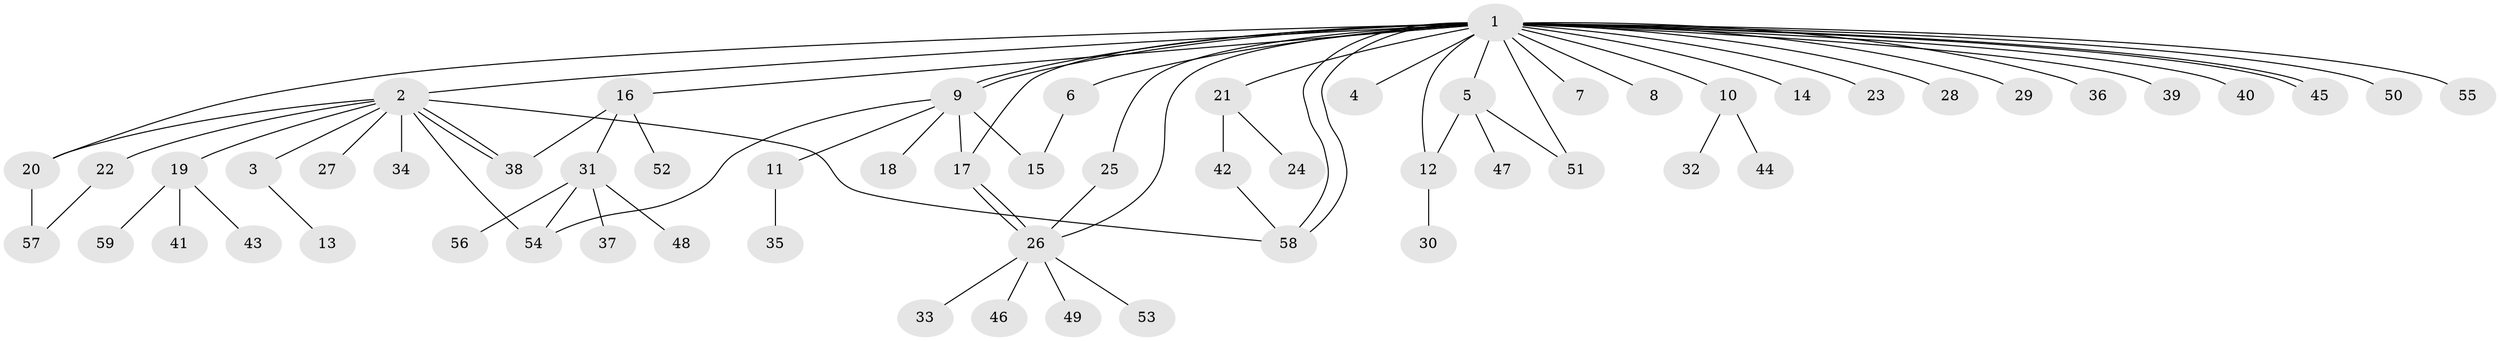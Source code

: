 // Generated by graph-tools (version 1.1) at 2025/47/03/09/25 04:47:19]
// undirected, 59 vertices, 76 edges
graph export_dot {
graph [start="1"]
  node [color=gray90,style=filled];
  1;
  2;
  3;
  4;
  5;
  6;
  7;
  8;
  9;
  10;
  11;
  12;
  13;
  14;
  15;
  16;
  17;
  18;
  19;
  20;
  21;
  22;
  23;
  24;
  25;
  26;
  27;
  28;
  29;
  30;
  31;
  32;
  33;
  34;
  35;
  36;
  37;
  38;
  39;
  40;
  41;
  42;
  43;
  44;
  45;
  46;
  47;
  48;
  49;
  50;
  51;
  52;
  53;
  54;
  55;
  56;
  57;
  58;
  59;
  1 -- 2;
  1 -- 4;
  1 -- 5;
  1 -- 6;
  1 -- 7;
  1 -- 8;
  1 -- 9;
  1 -- 9;
  1 -- 10;
  1 -- 12;
  1 -- 14;
  1 -- 16;
  1 -- 17;
  1 -- 20;
  1 -- 21;
  1 -- 23;
  1 -- 25;
  1 -- 26;
  1 -- 28;
  1 -- 29;
  1 -- 36;
  1 -- 39;
  1 -- 40;
  1 -- 45;
  1 -- 45;
  1 -- 50;
  1 -- 51;
  1 -- 55;
  1 -- 58;
  1 -- 58;
  2 -- 3;
  2 -- 19;
  2 -- 20;
  2 -- 22;
  2 -- 27;
  2 -- 34;
  2 -- 38;
  2 -- 38;
  2 -- 54;
  2 -- 58;
  3 -- 13;
  5 -- 12;
  5 -- 47;
  5 -- 51;
  6 -- 15;
  9 -- 11;
  9 -- 15;
  9 -- 17;
  9 -- 18;
  9 -- 54;
  10 -- 32;
  10 -- 44;
  11 -- 35;
  12 -- 30;
  16 -- 31;
  16 -- 38;
  16 -- 52;
  17 -- 26;
  17 -- 26;
  19 -- 41;
  19 -- 43;
  19 -- 59;
  20 -- 57;
  21 -- 24;
  21 -- 42;
  22 -- 57;
  25 -- 26;
  26 -- 33;
  26 -- 46;
  26 -- 49;
  26 -- 53;
  31 -- 37;
  31 -- 48;
  31 -- 54;
  31 -- 56;
  42 -- 58;
}
